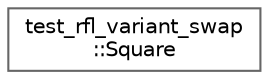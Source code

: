 digraph "类继承关系图"
{
 // LATEX_PDF_SIZE
  bgcolor="transparent";
  edge [fontname=Helvetica,fontsize=10,labelfontname=Helvetica,labelfontsize=10];
  node [fontname=Helvetica,fontsize=10,shape=box,height=0.2,width=0.4];
  rankdir="LR";
  Node0 [id="Node000000",label="test_rfl_variant_swap\l::Square",height=0.2,width=0.4,color="grey40", fillcolor="white", style="filled",URL="$structtest__rfl__variant__swap_1_1_square.html",tooltip=" "];
}
